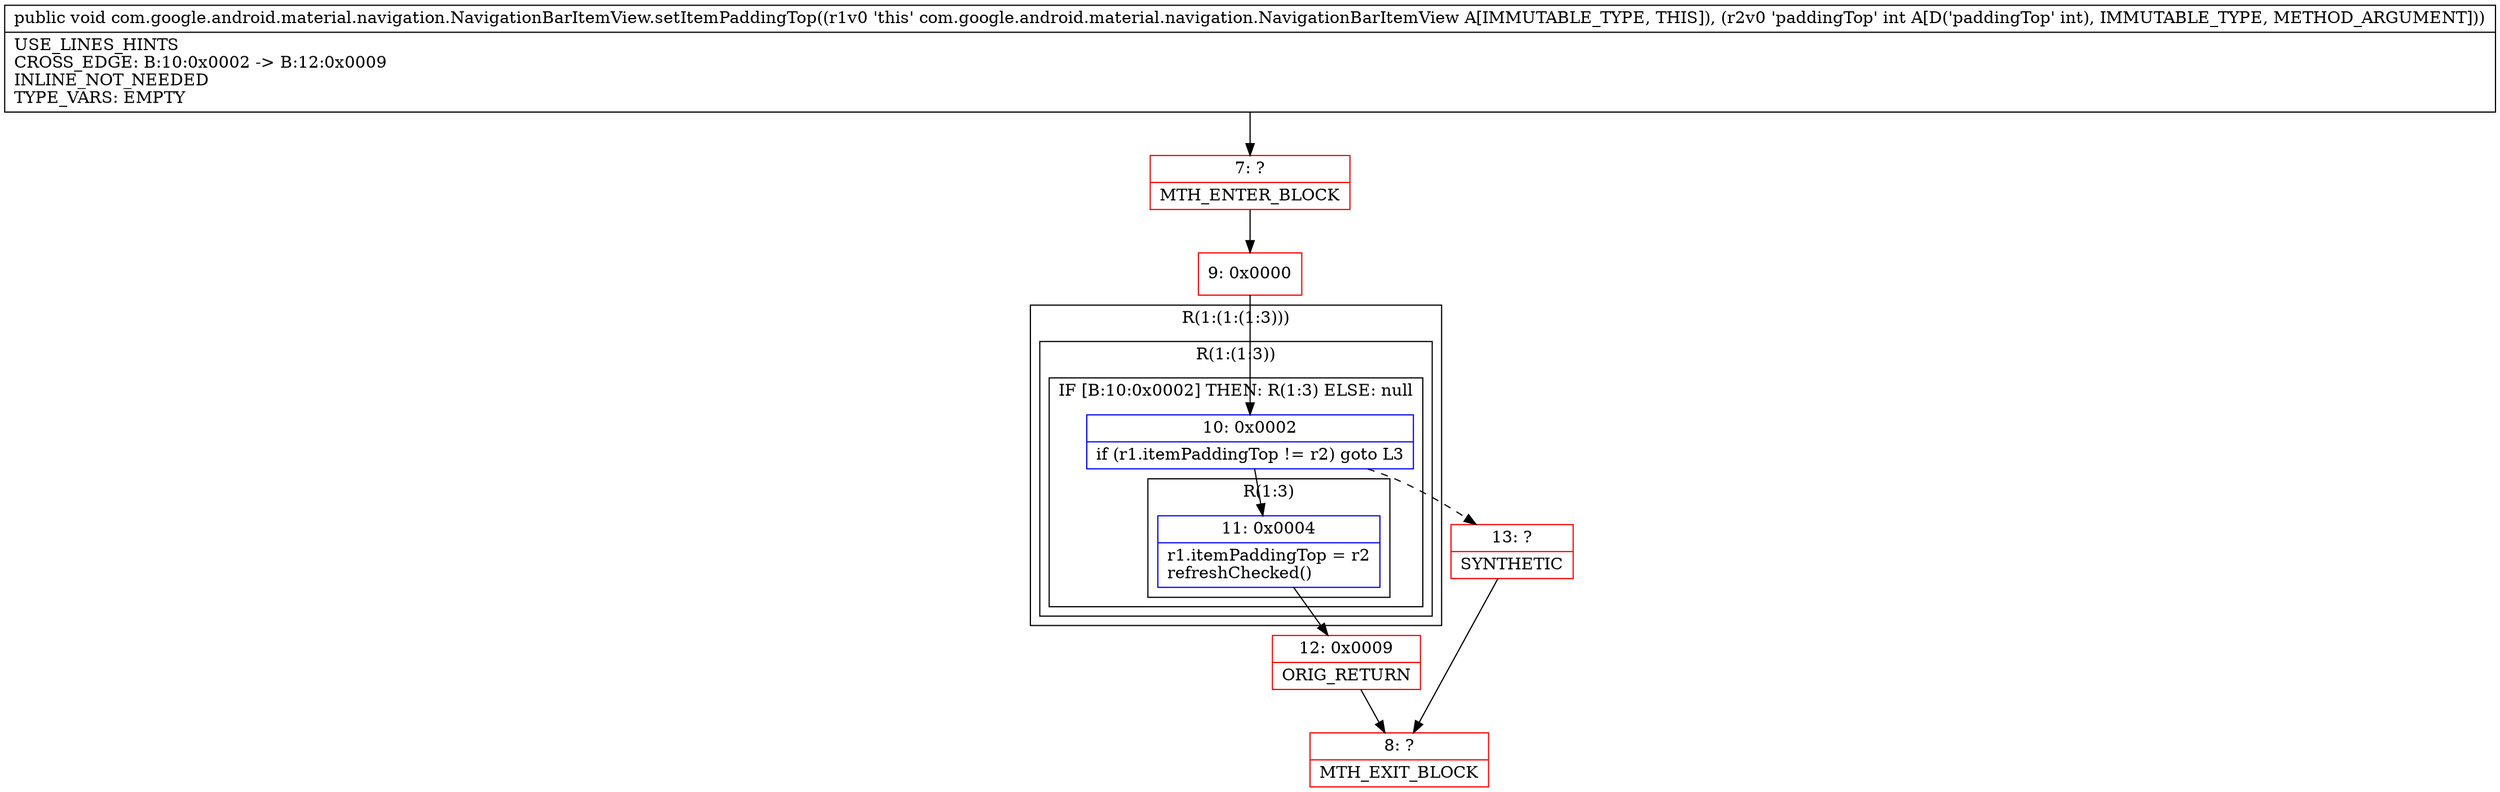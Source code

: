 digraph "CFG forcom.google.android.material.navigation.NavigationBarItemView.setItemPaddingTop(I)V" {
subgraph cluster_Region_39555475 {
label = "R(1:(1:(1:3)))";
node [shape=record,color=blue];
subgraph cluster_Region_1737994153 {
label = "R(1:(1:3))";
node [shape=record,color=blue];
subgraph cluster_IfRegion_1448070419 {
label = "IF [B:10:0x0002] THEN: R(1:3) ELSE: null";
node [shape=record,color=blue];
Node_10 [shape=record,label="{10\:\ 0x0002|if (r1.itemPaddingTop != r2) goto L3\l}"];
subgraph cluster_Region_1958332884 {
label = "R(1:3)";
node [shape=record,color=blue];
Node_11 [shape=record,label="{11\:\ 0x0004|r1.itemPaddingTop = r2\lrefreshChecked()\l}"];
}
}
}
}
Node_7 [shape=record,color=red,label="{7\:\ ?|MTH_ENTER_BLOCK\l}"];
Node_9 [shape=record,color=red,label="{9\:\ 0x0000}"];
Node_12 [shape=record,color=red,label="{12\:\ 0x0009|ORIG_RETURN\l}"];
Node_8 [shape=record,color=red,label="{8\:\ ?|MTH_EXIT_BLOCK\l}"];
Node_13 [shape=record,color=red,label="{13\:\ ?|SYNTHETIC\l}"];
MethodNode[shape=record,label="{public void com.google.android.material.navigation.NavigationBarItemView.setItemPaddingTop((r1v0 'this' com.google.android.material.navigation.NavigationBarItemView A[IMMUTABLE_TYPE, THIS]), (r2v0 'paddingTop' int A[D('paddingTop' int), IMMUTABLE_TYPE, METHOD_ARGUMENT]))  | USE_LINES_HINTS\lCROSS_EDGE: B:10:0x0002 \-\> B:12:0x0009\lINLINE_NOT_NEEDED\lTYPE_VARS: EMPTY\l}"];
MethodNode -> Node_7;Node_10 -> Node_11;
Node_10 -> Node_13[style=dashed];
Node_11 -> Node_12;
Node_7 -> Node_9;
Node_9 -> Node_10;
Node_12 -> Node_8;
Node_13 -> Node_8;
}


